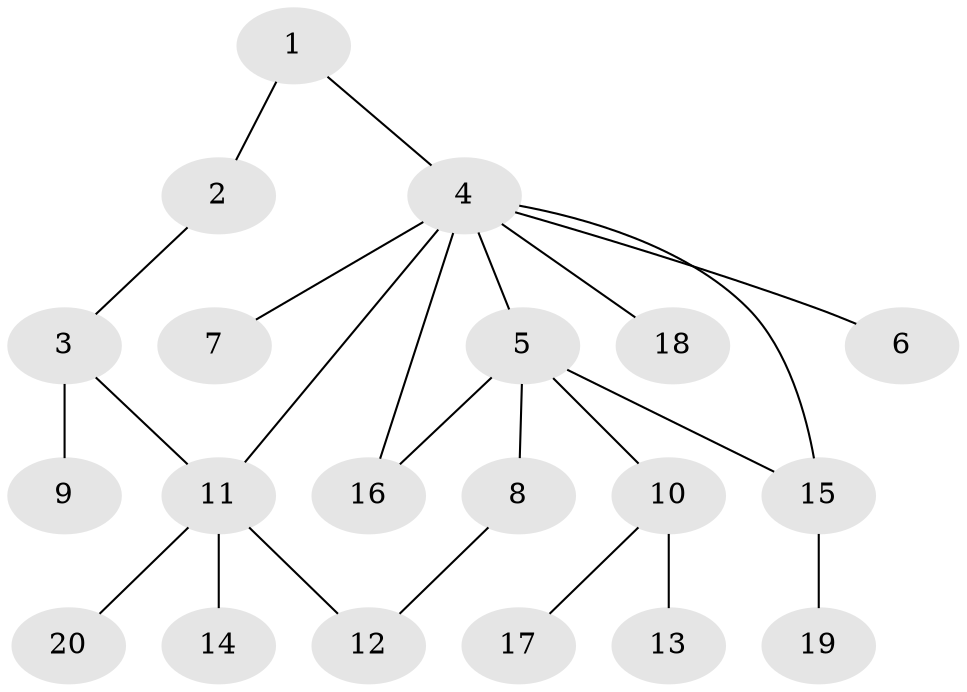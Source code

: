 // Generated by graph-tools (version 1.1) at 2025/46/02/15/25 05:46:28]
// undirected, 20 vertices, 23 edges
graph export_dot {
graph [start="1"]
  node [color=gray90,style=filled];
  1;
  2;
  3;
  4;
  5;
  6;
  7;
  8;
  9;
  10;
  11;
  12;
  13;
  14;
  15;
  16;
  17;
  18;
  19;
  20;
  1 -- 2;
  1 -- 4;
  2 -- 3;
  3 -- 9;
  3 -- 11;
  4 -- 5;
  4 -- 6;
  4 -- 7;
  4 -- 11;
  4 -- 15;
  4 -- 16;
  4 -- 18;
  5 -- 8;
  5 -- 10;
  5 -- 15;
  5 -- 16;
  8 -- 12;
  10 -- 13;
  10 -- 17;
  11 -- 12;
  11 -- 14;
  11 -- 20;
  15 -- 19;
}
